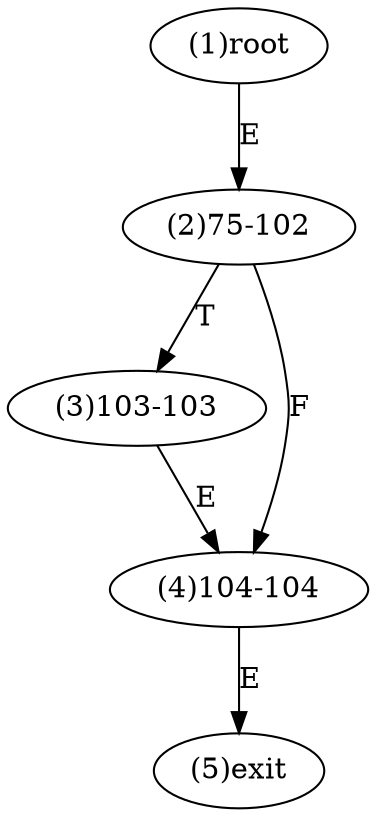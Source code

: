 digraph "" { 
1[ label="(1)root"];
2[ label="(2)75-102"];
3[ label="(3)103-103"];
4[ label="(4)104-104"];
5[ label="(5)exit"];
1->2[ label="E"];
2->4[ label="F"];
2->3[ label="T"];
3->4[ label="E"];
4->5[ label="E"];
}